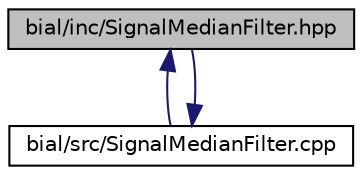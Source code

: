 digraph "bial/inc/SignalMedianFilter.hpp"
{
  edge [fontname="Helvetica",fontsize="10",labelfontname="Helvetica",labelfontsize="10"];
  node [fontname="Helvetica",fontsize="10",shape=record];
  Node1 [label="bial/inc/SignalMedianFilter.hpp",height=0.2,width=0.4,color="black", fillcolor="grey75", style="filled", fontcolor="black"];
  Node1 -> Node2 [dir="back",color="midnightblue",fontsize="10",style="solid",fontname="Helvetica"];
  Node2 [label="bial/src/SignalMedianFilter.cpp",height=0.2,width=0.4,color="black", fillcolor="white", style="filled",URL="$_signal_median_filter_8cpp.html"];
  Node2 -> Node1 [dir="back",color="midnightblue",fontsize="10",style="solid",fontname="Helvetica"];
}
